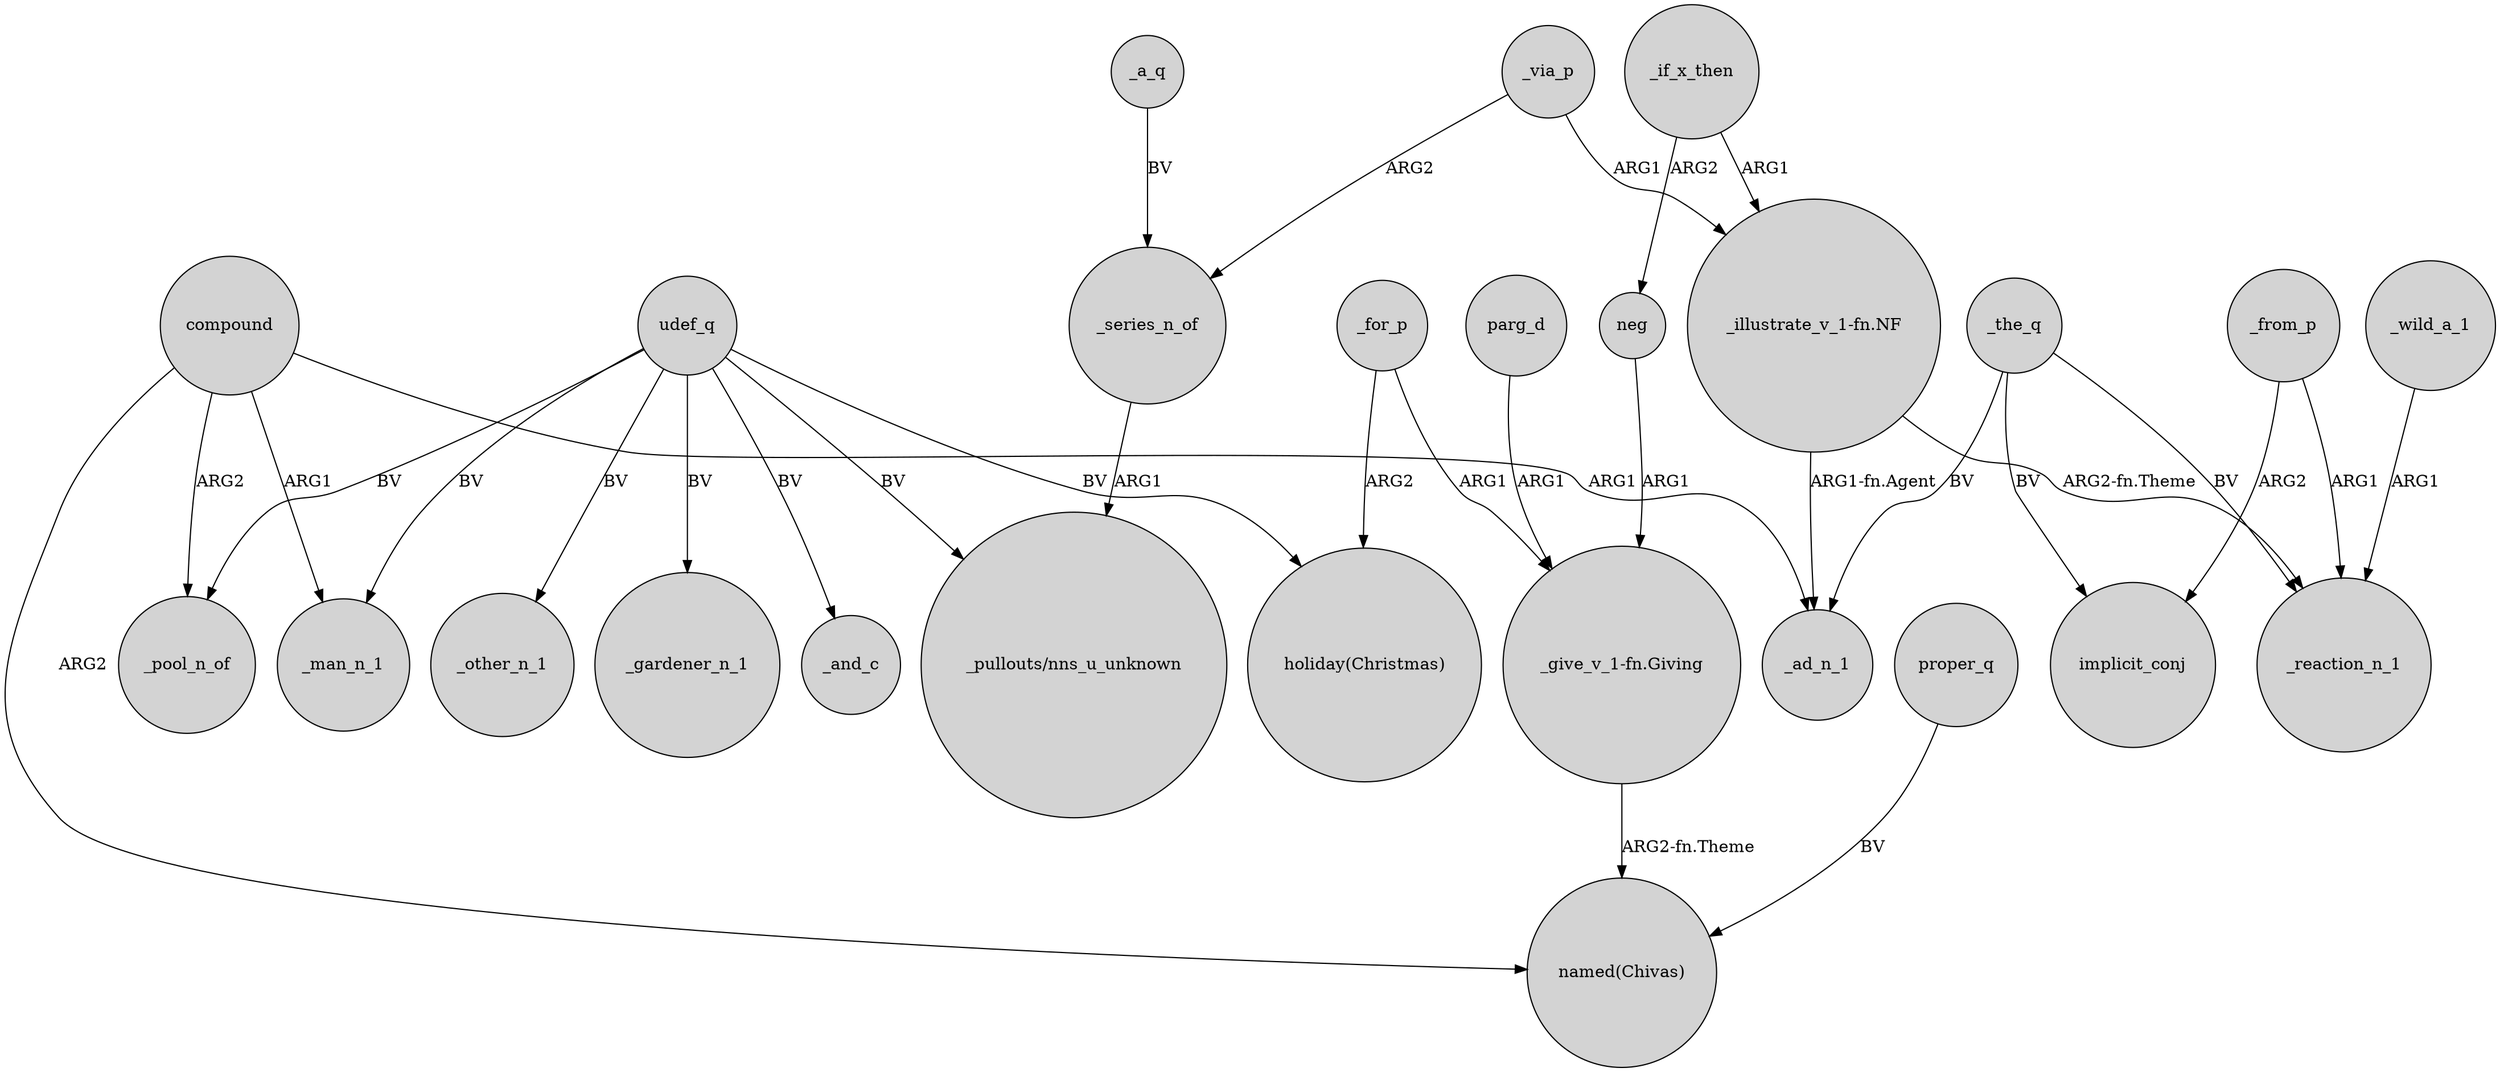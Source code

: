 digraph {
	node [shape=circle style=filled]
	compound -> _man_n_1 [label=ARG1]
	_the_q -> implicit_conj [label=BV]
	_from_p -> _reaction_n_1 [label=ARG1]
	_for_p -> "holiday(Christmas)" [label=ARG2]
	_series_n_of -> "_pullouts/nns_u_unknown" [label=ARG1]
	_via_p -> _series_n_of [label=ARG2]
	_for_p -> "_give_v_1-fn.Giving" [label=ARG1]
	compound -> _ad_n_1 [label=ARG1]
	udef_q -> _other_n_1 [label=BV]
	compound -> "named(Chivas)" [label=ARG2]
	_if_x_then -> neg [label=ARG2]
	_the_q -> _ad_n_1 [label=BV]
	udef_q -> "_pullouts/nns_u_unknown" [label=BV]
	_the_q -> _reaction_n_1 [label=BV]
	_a_q -> _series_n_of [label=BV]
	proper_q -> "named(Chivas)" [label=BV]
	_wild_a_1 -> _reaction_n_1 [label=ARG1]
	udef_q -> _gardener_n_1 [label=BV]
	_via_p -> "_illustrate_v_1-fn.NF" [label=ARG1]
	_from_p -> implicit_conj [label=ARG2]
	compound -> _pool_n_of [label=ARG2]
	udef_q -> "holiday(Christmas)" [label=BV]
	_if_x_then -> "_illustrate_v_1-fn.NF" [label=ARG1]
	"_illustrate_v_1-fn.NF" -> _ad_n_1 [label="ARG1-fn.Agent"]
	"_illustrate_v_1-fn.NF" -> _reaction_n_1 [label="ARG2-fn.Theme"]
	udef_q -> _man_n_1 [label=BV]
	udef_q -> _pool_n_of [label=BV]
	neg -> "_give_v_1-fn.Giving" [label=ARG1]
	"_give_v_1-fn.Giving" -> "named(Chivas)" [label="ARG2-fn.Theme"]
	udef_q -> _and_c [label=BV]
	parg_d -> "_give_v_1-fn.Giving" [label=ARG1]
}
